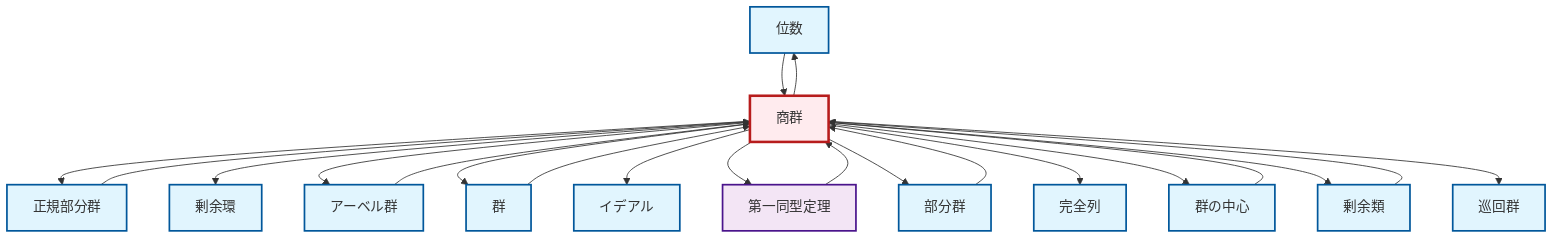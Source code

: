 graph TD
    classDef definition fill:#e1f5fe,stroke:#01579b,stroke-width:2px
    classDef theorem fill:#f3e5f5,stroke:#4a148c,stroke-width:2px
    classDef axiom fill:#fff3e0,stroke:#e65100,stroke-width:2px
    classDef example fill:#e8f5e9,stroke:#1b5e20,stroke-width:2px
    classDef current fill:#ffebee,stroke:#b71c1c,stroke-width:3px
    def-ideal["イデアル"]:::definition
    def-order["位数"]:::definition
    def-center-of-group["群の中心"]:::definition
    def-quotient-group["商群"]:::definition
    def-quotient-ring["剰余環"]:::definition
    def-exact-sequence["完全列"]:::definition
    def-cyclic-group["巡回群"]:::definition
    def-coset["剰余類"]:::definition
    def-group["群"]:::definition
    def-abelian-group["アーベル群"]:::definition
    def-subgroup["部分群"]:::definition
    def-normal-subgroup["正規部分群"]:::definition
    thm-first-isomorphism["第一同型定理"]:::theorem
    def-quotient-group --> def-normal-subgroup
    def-quotient-group --> def-quotient-ring
    def-quotient-group --> def-abelian-group
    def-quotient-group --> def-group
    def-quotient-group --> def-ideal
    def-quotient-group --> thm-first-isomorphism
    def-coset --> def-quotient-group
    def-quotient-group --> def-order
    def-order --> def-quotient-group
    def-subgroup --> def-quotient-group
    thm-first-isomorphism --> def-quotient-group
    def-group --> def-quotient-group
    def-quotient-group --> def-subgroup
    def-quotient-group --> def-exact-sequence
    def-abelian-group --> def-quotient-group
    def-quotient-group --> def-center-of-group
    def-quotient-group --> def-coset
    def-normal-subgroup --> def-quotient-group
    def-center-of-group --> def-quotient-group
    def-quotient-group --> def-cyclic-group
    class def-quotient-group current